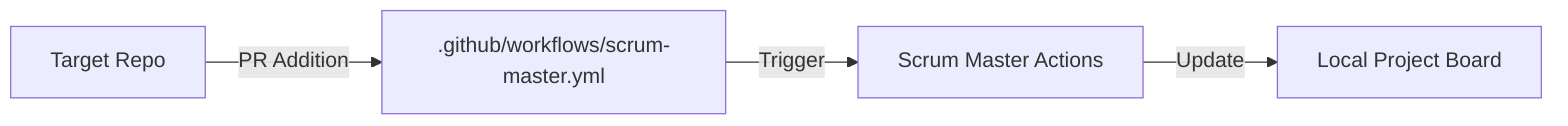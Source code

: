 flowchart LR
    A[Target Repo] -->|PR Addition| B[.github/workflows/scrum-master.yml]
    B -->|Trigger| C[Scrum Master Actions]
    C -->|Update| D[Local Project Board]